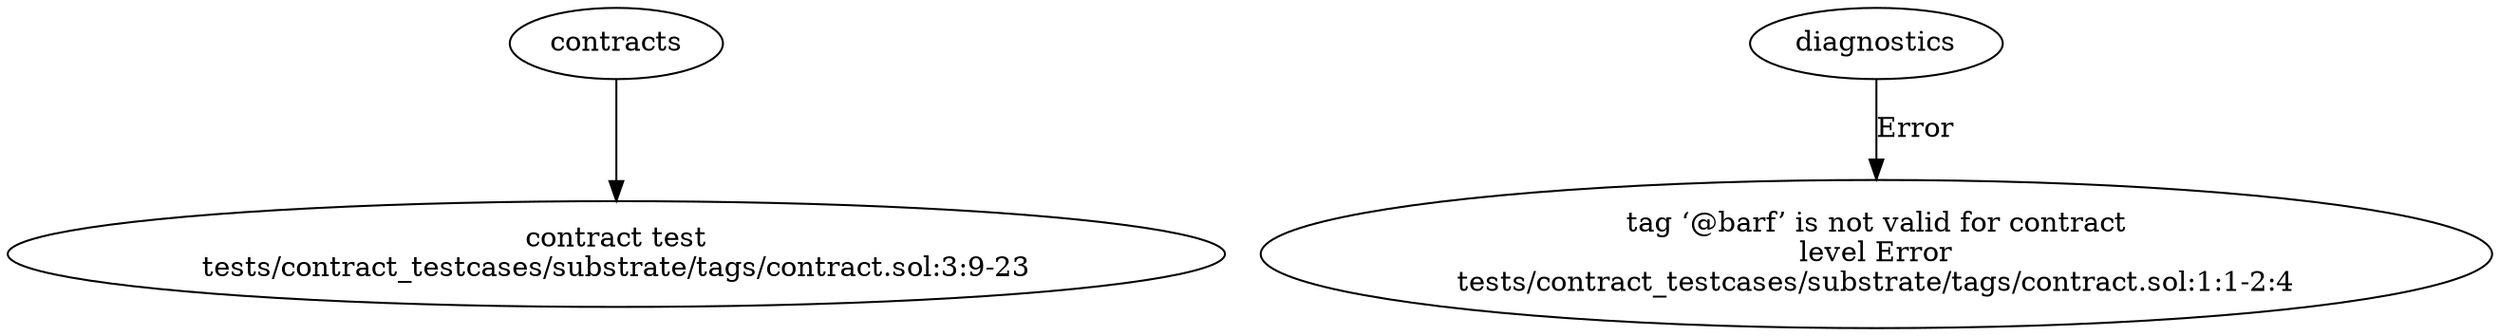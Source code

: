 strict digraph "tests/contract_testcases/substrate/tags/contract.sol" {
	contract [label="contract test\ntests/contract_testcases/substrate/tags/contract.sol:3:9-23"]
	diagnostic [label="tag ‘@barf’ is not valid for contract\nlevel Error\ntests/contract_testcases/substrate/tags/contract.sol:1:1-2:4"]
	contracts -> contract
	diagnostics -> diagnostic [label="Error"]
}

